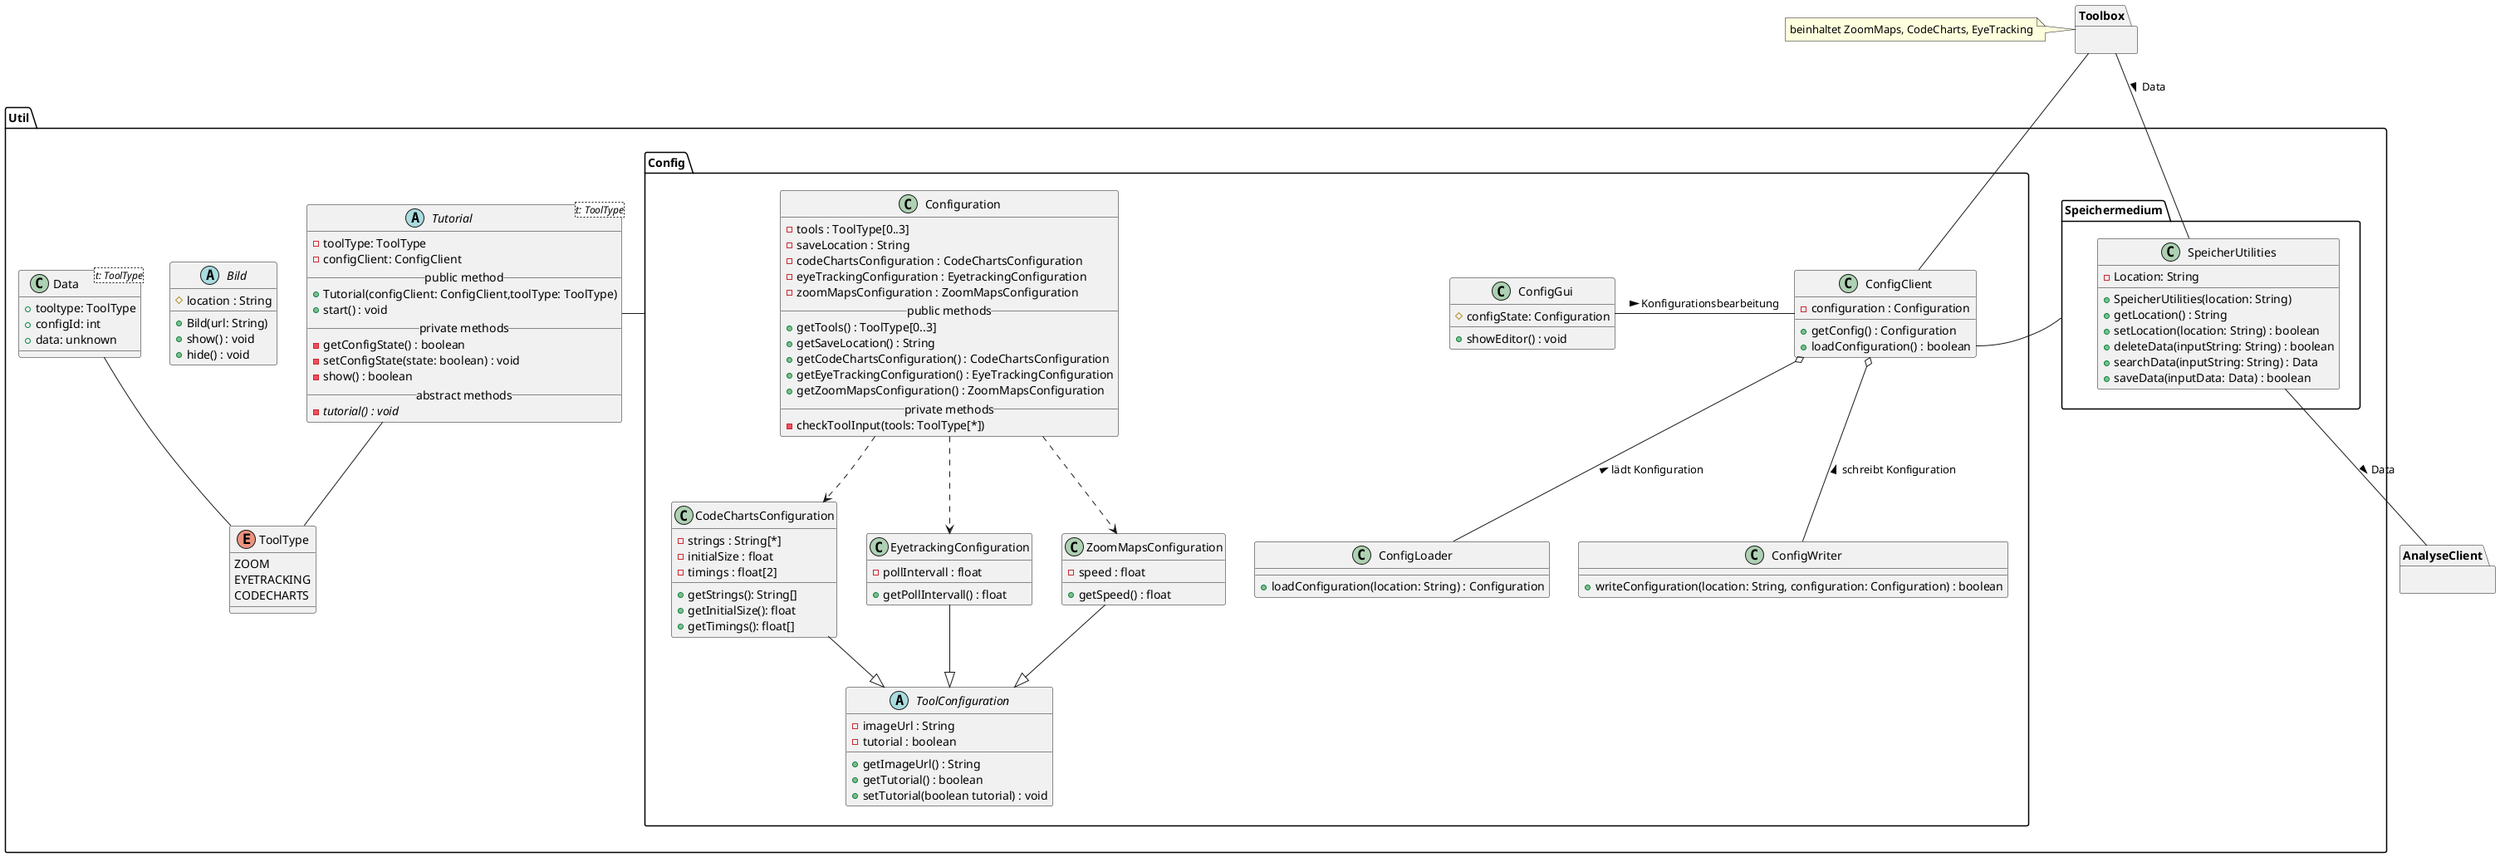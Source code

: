 @startuml util

' Externe Packages
package Toolbox {}
note left of Toolbox: beinhaltet ZoomMaps, CodeCharts, EyeTracking
package AnalyseClient {}

package Util {
    ' --- TUTORIAL ---
    abstract Tutorial<t: ToolType> {
      - toolType: ToolType
      - configClient: ConfigClient
      __public method__
      + Tutorial(configClient: ConfigClient,toolType: ToolType)
      + start() : void
      __private methods__
      - getConfigState() : boolean
      - setConfigState(state: boolean) : void
      - show() : boolean
      __abstract methods__
      - {abstract} tutorial() : void
    }

    enum ToolType {
        ZOOM
        EYETRACKING
        CODECHARTS
    }

    ' --- BILD ---

    abstract Bild {
        # location : String
        + Bild(url: String)
        + show() : void
        + hide() : void
    }

    class Data<t: ToolType> {
        + tooltype: ToolType
        + configId: int
        + data: unknown
    }

    package Config {
        class ConfigClient {
            - configuration : Configuration
            + getConfig() : Configuration
            + loadConfiguration() : boolean
        }
        class ConfigLoader {
            + loadConfiguration(location: String) : Configuration
        }
        class ConfigWriter {
            + writeConfiguration(location: String, configuration: Configuration) : boolean
        }
        class ConfigGui {
            # configState: Configuration
            + showEditor() : void
        }
        class Configuration {
            - tools : ToolType[0..3]
            - saveLocation : String
            - codeChartsConfiguration : CodeChartsConfiguration
            - eyeTrackingConfiguration : EyetrackingConfiguration
            - zoomMapsConfiguration : ZoomMapsConfiguration
            __public methods__
            + getTools() : ToolType[0..3]
            + getSaveLocation() : String
            + getCodeChartsConfiguration() : CodeChartsConfiguration
            + getEyeTrackingConfiguration() : EyeTrackingConfiguration
            + getZoomMapsConfiguration() : ZoomMapsConfiguration
            __private methods__
            - checkToolInput(tools: ToolType[*])
        }
        class CodeChartsConfiguration {
            - strings : String[*]
            - initialSize : float
            - timings : float[2]
            + getStrings(): String[]
            + getInitialSize(): float
            + getTimings(): float[]
        }
        class EyetrackingConfiguration {
            - pollIntervall : float
            + getPollIntervall() : float
        }
        class ZoomMapsConfiguration {
            - speed : float
            + getSpeed() : float
        }
        abstract ToolConfiguration {
            - imageUrl : String
            - tutorial : boolean
            + getImageUrl() : String
            + getTutorial() : boolean
            + setTutorial(boolean tutorial) : void
        }

        ' ConfigClient ..> Configuration

        ConfigClient o-d- ConfigLoader : < lädt Konfiguration

        ConfigClient o-d- ConfigWriter : < schreibt Konfiguration

        ConfigClient -l- ConfigGui : < Konfigurationsbearbeitung

        Configuration ..> ZoomMapsConfiguration
        Configuration ..> CodeChartsConfiguration
        Configuration ..> EyetrackingConfiguration

        ZoomMapsConfiguration --|> ToolConfiguration
        CodeChartsConfiguration --|> ToolConfiguration
        EyetrackingConfiguration --|> ToolConfiguration
    }

    package Speichermedium {
        ' SpeicherUtilities
        class SpeicherUtilities {
            - Location: String
            + SpeicherUtilities(location: String)
            + getLocation() : String
            + setLocation(location: String) : boolean
            + deleteData(inputString: String) : boolean
            + searchData(inputString: String) : Data
            + saveData(inputData: Data) : boolean
        }

    }

    ' Interaktionen
    Tutorial -- ToolType
    Data -- ToolType
    Tutorial -r- Config
    ConfigClient -r- Speichermedium

}
' Externe Module
ConfigClient -u- Toolbox
SpeicherUtilities -- Toolbox : < Data
SpeicherUtilities -- AnalyseClient : > Data

@enduml
